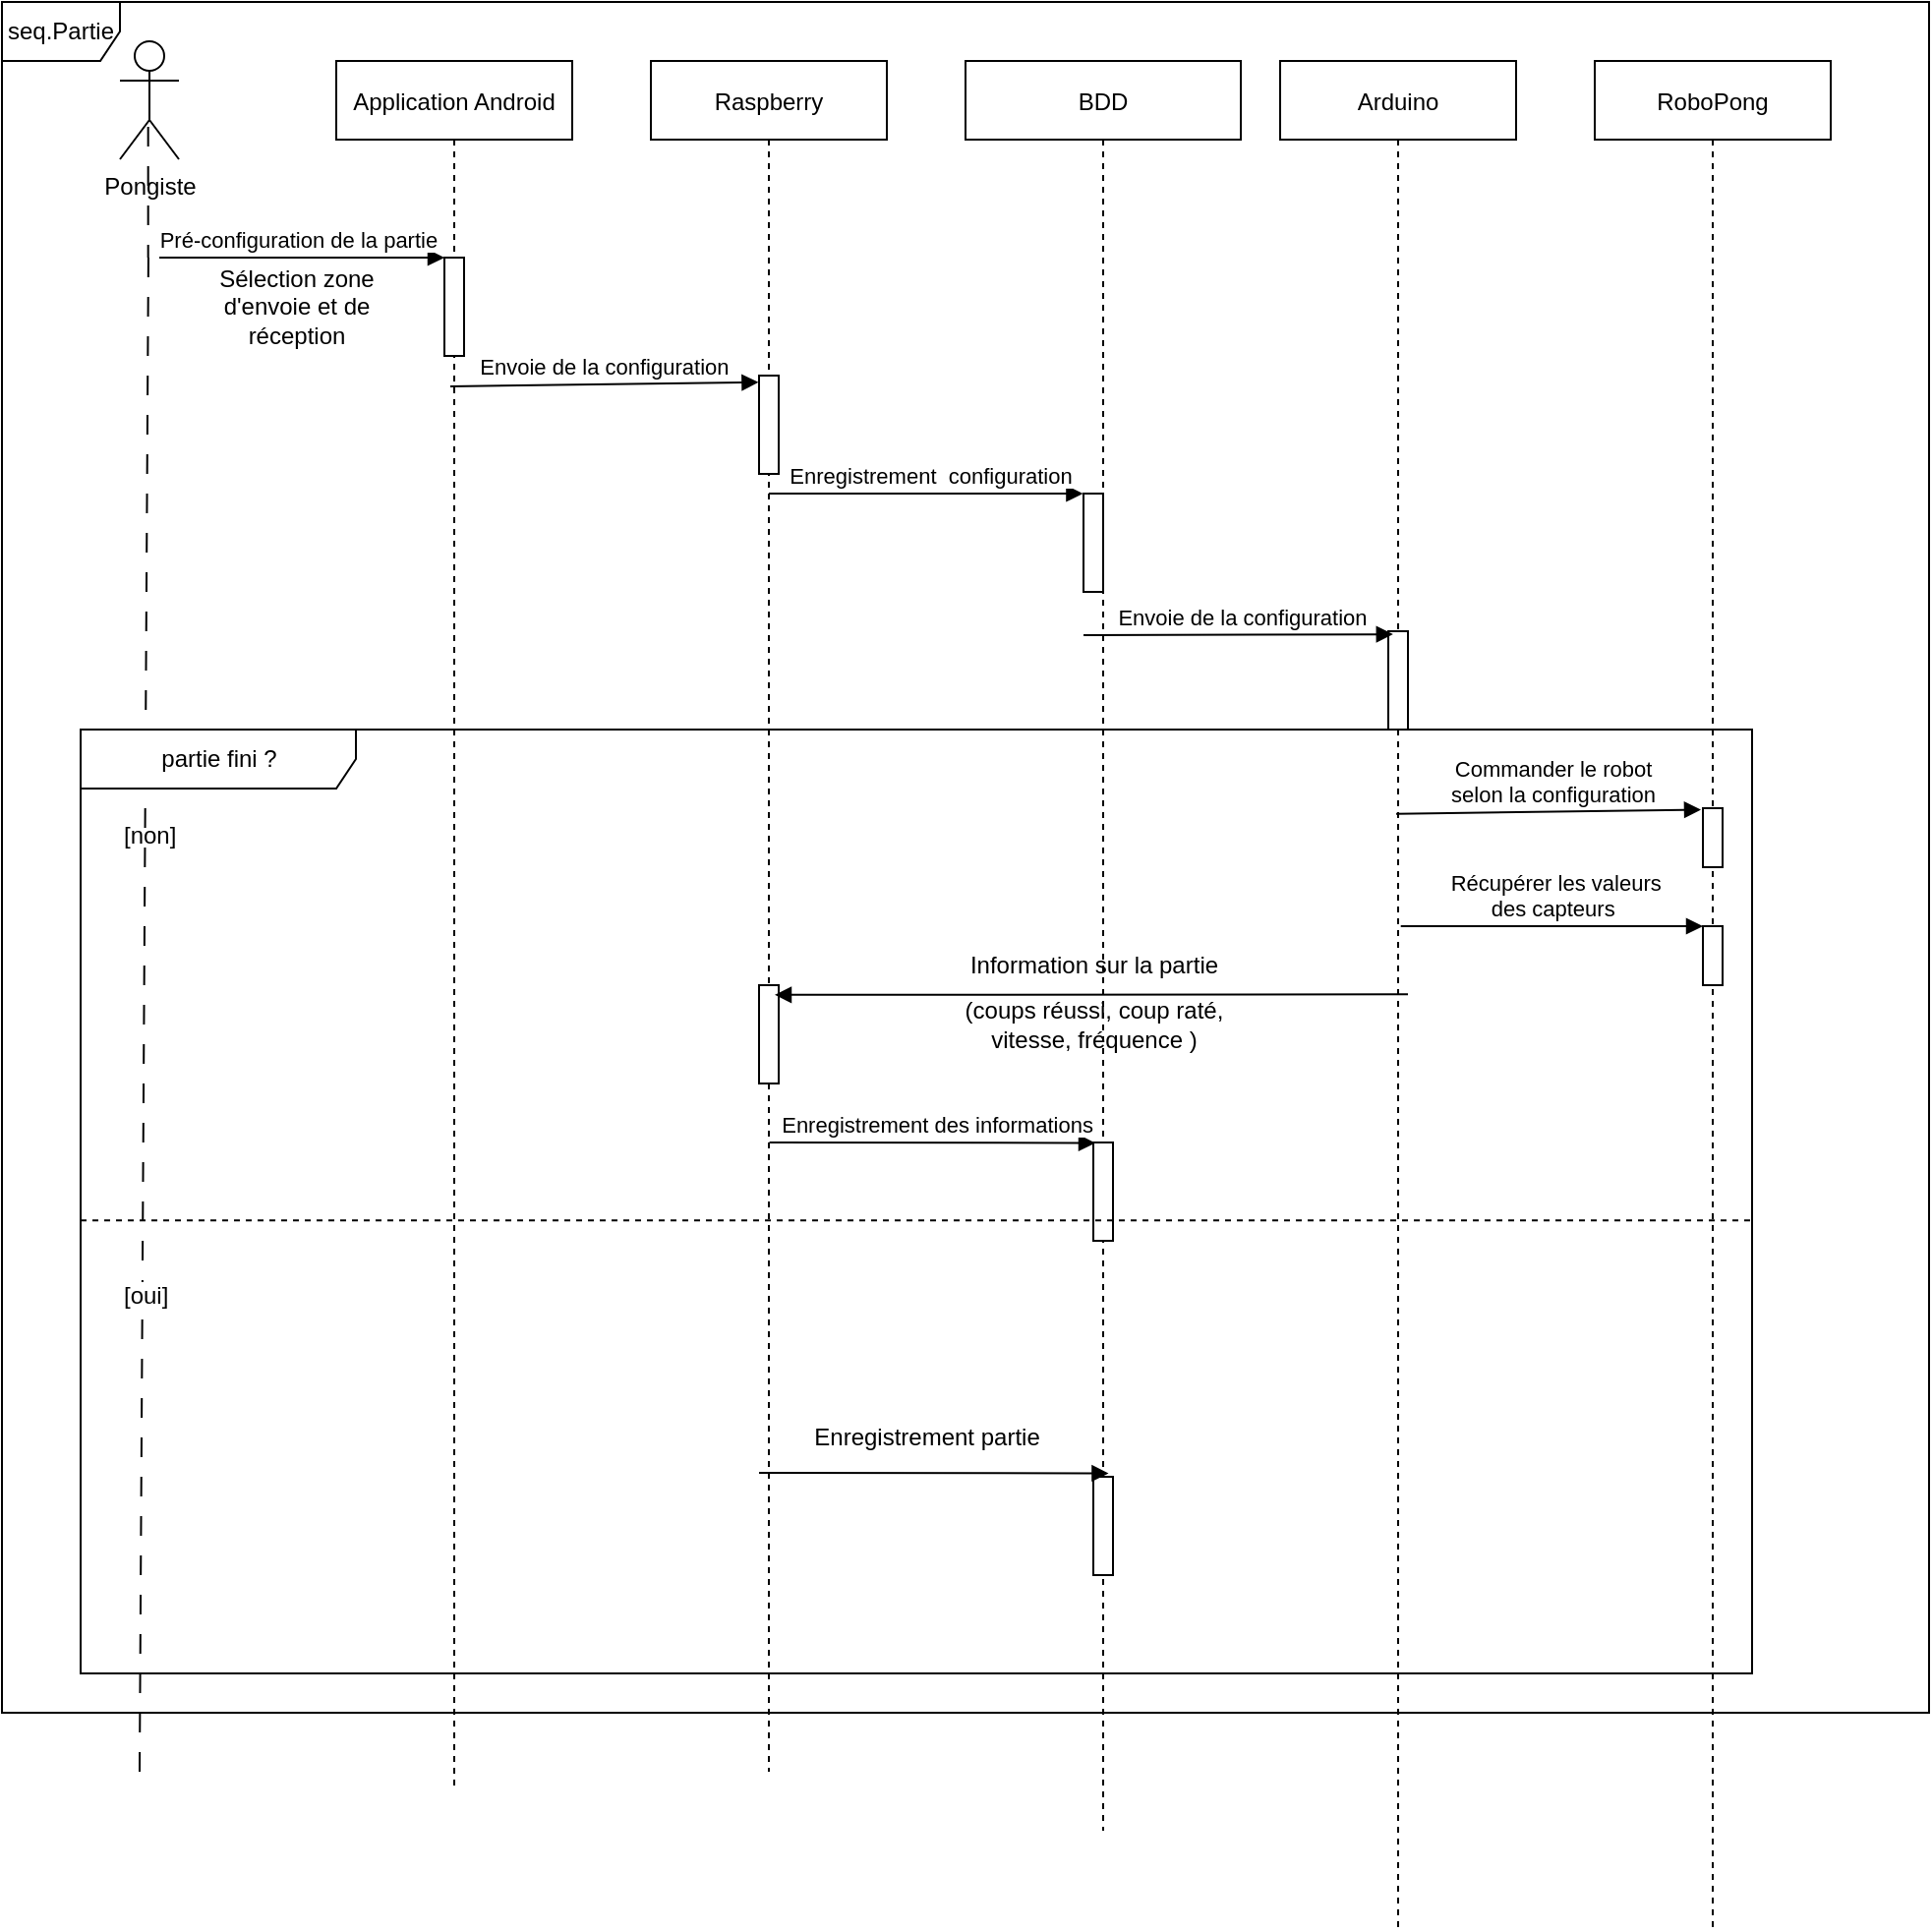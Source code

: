 <mxfile version="16.5.6" type="device"><diagram id="kgpKYQtTHZ0yAKxKKP6v" name="Page-1"><mxGraphModel dx="2676" dy="857" grid="1" gridSize="10" guides="1" tooltips="1" connect="1" arrows="1" fold="1" page="1" pageScale="1" pageWidth="850" pageHeight="1100" math="0" shadow="0"><root><mxCell id="0"/><mxCell id="1" parent="0"/><mxCell id="3nuBFxr9cyL0pnOWT2aG-1" value="Application Android" style="shape=umlLifeline;perimeter=lifelinePerimeter;container=1;collapsible=0;recursiveResize=0;rounded=0;shadow=0;strokeWidth=1;" parent="1" vertex="1"><mxGeometry x="160" y="40" width="120" height="880" as="geometry"/></mxCell><mxCell id="3nuBFxr9cyL0pnOWT2aG-6" value="" style="points=[];perimeter=orthogonalPerimeter;rounded=0;shadow=0;strokeWidth=1;" parent="3nuBFxr9cyL0pnOWT2aG-1" vertex="1"><mxGeometry x="55" y="100" width="10" height="50" as="geometry"/></mxCell><mxCell id="3nuBFxr9cyL0pnOWT2aG-5" value="Raspberry" style="shape=umlLifeline;perimeter=lifelinePerimeter;container=1;collapsible=0;recursiveResize=0;rounded=0;shadow=0;strokeWidth=1;" parent="1" vertex="1"><mxGeometry x="320" y="40" width="120" height="870" as="geometry"/></mxCell><mxCell id="3nuBFxr9cyL0pnOWT2aG-4" value="" style="points=[];perimeter=orthogonalPerimeter;rounded=0;shadow=0;strokeWidth=1;" parent="3nuBFxr9cyL0pnOWT2aG-5" vertex="1"><mxGeometry x="55" y="160" width="10" height="50" as="geometry"/></mxCell><mxCell id="tktHycD1EpjCFMrWEXnB-20" value="" style="points=[];perimeter=orthogonalPerimeter;rounded=0;shadow=0;strokeWidth=1;" vertex="1" parent="3nuBFxr9cyL0pnOWT2aG-5"><mxGeometry x="55" y="470" width="10" height="50" as="geometry"/></mxCell><mxCell id="UlMLXvlEbIN0CuCiislI-18" value="Enregistrement  configuration" style="verticalAlign=bottom;endArrow=block;entryX=-0.028;entryY=0.068;shadow=0;strokeWidth=1;entryDx=0;entryDy=0;entryPerimeter=0;" parent="3nuBFxr9cyL0pnOWT2aG-5" edge="1"><mxGeometry x="0.03" relative="1" as="geometry"><mxPoint x="60" y="220" as="sourcePoint"/><mxPoint x="219.72" y="220" as="targetPoint"/><mxPoint as="offset"/></mxGeometry></mxCell><mxCell id="3nuBFxr9cyL0pnOWT2aG-8" value="Pré-configuration de la partie " style="verticalAlign=bottom;endArrow=block;entryX=0;entryY=0;shadow=0;strokeWidth=1;" parent="1" target="3nuBFxr9cyL0pnOWT2aG-6" edge="1"><mxGeometry relative="1" as="geometry"><mxPoint x="70" y="140" as="sourcePoint"/></mxGeometry></mxCell><mxCell id="UlMLXvlEbIN0CuCiislI-1" value="Pongiste&lt;br&gt;" style="shape=umlActor;verticalLabelPosition=bottom;verticalAlign=top;html=1;" parent="1" vertex="1"><mxGeometry x="50" y="30" width="30" height="60" as="geometry"/></mxCell><mxCell id="UlMLXvlEbIN0CuCiislI-2" value="BDD" style="shape=umlLifeline;perimeter=lifelinePerimeter;container=1;collapsible=0;recursiveResize=0;rounded=0;shadow=0;strokeWidth=1;" parent="1" vertex="1"><mxGeometry x="480" y="40" width="140" height="900" as="geometry"/></mxCell><mxCell id="UlMLXvlEbIN0CuCiislI-3" value="" style="points=[];perimeter=orthogonalPerimeter;rounded=0;shadow=0;strokeWidth=1;" parent="UlMLXvlEbIN0CuCiislI-2" vertex="1"><mxGeometry x="60" y="220" width="10" height="50" as="geometry"/></mxCell><mxCell id="tktHycD1EpjCFMrWEXnB-22" value="Information sur la partie" style="text;html=1;align=center;verticalAlign=middle;resizable=0;points=[];autosize=1;strokeColor=none;fillColor=none;" vertex="1" parent="UlMLXvlEbIN0CuCiislI-2"><mxGeometry x="-5" y="450" width="140" height="20" as="geometry"/></mxCell><mxCell id="tktHycD1EpjCFMrWEXnB-23" value="(coups réussi, coup raté, &lt;br&gt;vitesse, fréquence )" style="text;html=1;align=center;verticalAlign=middle;resizable=0;points=[];autosize=1;strokeColor=none;fillColor=none;" vertex="1" parent="UlMLXvlEbIN0CuCiislI-2"><mxGeometry x="-10" y="475" width="150" height="30" as="geometry"/></mxCell><mxCell id="tktHycD1EpjCFMrWEXnB-37" value="Enregistrement partie" style="text;html=1;align=center;verticalAlign=middle;resizable=0;points=[];autosize=1;strokeColor=none;fillColor=none;" vertex="1" parent="UlMLXvlEbIN0CuCiislI-2"><mxGeometry x="-85" y="690" width="130" height="20" as="geometry"/></mxCell><mxCell id="tktHycD1EpjCFMrWEXnB-30" value="" style="points=[];perimeter=orthogonalPerimeter;rounded=0;shadow=0;strokeWidth=1;" vertex="1" parent="UlMLXvlEbIN0CuCiislI-2"><mxGeometry x="65" y="720" width="10" height="50" as="geometry"/></mxCell><mxCell id="tktHycD1EpjCFMrWEXnB-41" value="" style="points=[];perimeter=orthogonalPerimeter;rounded=0;shadow=0;strokeWidth=1;" vertex="1" parent="UlMLXvlEbIN0CuCiislI-2"><mxGeometry x="65" y="550" width="10" height="50" as="geometry"/></mxCell><mxCell id="tktHycD1EpjCFMrWEXnB-42" value="Enregistrement des informations" style="verticalAlign=bottom;endArrow=block;entryX=0.1;entryY=0.005;shadow=0;strokeWidth=1;entryDx=0;entryDy=0;entryPerimeter=0;" edge="1" parent="UlMLXvlEbIN0CuCiislI-2" target="tktHycD1EpjCFMrWEXnB-41"><mxGeometry x="0.03" relative="1" as="geometry"><mxPoint x="-99.72" y="550" as="sourcePoint"/><mxPoint x="60.0" y="550" as="targetPoint"/><mxPoint as="offset"/></mxGeometry></mxCell><mxCell id="UlMLXvlEbIN0CuCiislI-4" value="" style="endArrow=none;startArrow=none;endFill=0;startFill=0;endSize=8;html=1;verticalAlign=bottom;dashed=1;labelBackgroundColor=none;dashPattern=10 10;rounded=0;" parent="1" edge="1"><mxGeometry width="160" relative="1" as="geometry"><mxPoint x="64.47" y="140" as="sourcePoint"/><mxPoint x="60" y="910" as="targetPoint"/></mxGeometry></mxCell><mxCell id="UlMLXvlEbIN0CuCiislI-5" value="Arduino" style="shape=umlLifeline;perimeter=lifelinePerimeter;container=1;collapsible=0;recursiveResize=0;rounded=0;shadow=0;strokeWidth=1;" parent="1" vertex="1"><mxGeometry x="640" y="40" width="120" height="950" as="geometry"/></mxCell><mxCell id="tktHycD1EpjCFMrWEXnB-9" value="" style="points=[];perimeter=orthogonalPerimeter;rounded=0;shadow=0;strokeWidth=1;" vertex="1" parent="UlMLXvlEbIN0CuCiislI-5"><mxGeometry x="55" y="290" width="10" height="50" as="geometry"/></mxCell><mxCell id="UlMLXvlEbIN0CuCiislI-8" value="RoboPong" style="shape=umlLifeline;perimeter=lifelinePerimeter;container=1;collapsible=0;recursiveResize=0;rounded=0;shadow=0;strokeWidth=1;" parent="1" vertex="1"><mxGeometry x="800" y="40" width="120" height="950" as="geometry"/></mxCell><mxCell id="tktHycD1EpjCFMrWEXnB-10" value="" style="points=[];perimeter=orthogonalPerimeter;rounded=0;shadow=0;strokeWidth=1;" vertex="1" parent="UlMLXvlEbIN0CuCiislI-8"><mxGeometry x="55" y="380" width="10" height="30" as="geometry"/></mxCell><mxCell id="tktHycD1EpjCFMrWEXnB-13" value="" style="points=[];perimeter=orthogonalPerimeter;rounded=0;shadow=0;strokeWidth=1;" vertex="1" parent="UlMLXvlEbIN0CuCiislI-8"><mxGeometry x="55" y="440" width="10" height="30" as="geometry"/></mxCell><mxCell id="tktHycD1EpjCFMrWEXnB-14" value="Récupérer les valeurs &#10;des capteurs " style="verticalAlign=bottom;endArrow=block;shadow=0;strokeWidth=1;exitX=0.503;exitY=0.501;exitDx=0;exitDy=0;exitPerimeter=0;" edge="1" parent="UlMLXvlEbIN0CuCiislI-8"><mxGeometry x="0.03" relative="1" as="geometry"><mxPoint x="-98.64" y="440.0" as="sourcePoint"/><mxPoint x="55" y="440" as="targetPoint"/><mxPoint as="offset"/><Array as="points"/></mxGeometry></mxCell><mxCell id="UlMLXvlEbIN0CuCiislI-10" value="" style="endArrow=none;startArrow=none;endFill=0;startFill=0;endSize=8;html=1;verticalAlign=bottom;dashed=1;labelBackgroundColor=none;dashPattern=10 10;rounded=0;exitX=0.478;exitY=0.725;exitDx=0;exitDy=0;exitPerimeter=0;" parent="1" source="UlMLXvlEbIN0CuCiislI-1" edge="1"><mxGeometry width="160" relative="1" as="geometry"><mxPoint x="64.34" y="83.5" as="sourcePoint"/><mxPoint x="64.34" y="140" as="targetPoint"/></mxGeometry></mxCell><UserObject label="&lt;span style=&quot;text-align: left&quot;&gt;Sélection zone d'envoie et de réception&lt;/span&gt;" placeholders="1" name="Variable" id="UlMLXvlEbIN0CuCiislI-14"><mxCell style="text;html=1;strokeColor=none;fillColor=none;align=center;verticalAlign=middle;whiteSpace=wrap;overflow=hidden;" parent="1" vertex="1"><mxGeometry x="90" y="135" width="100" height="60" as="geometry"/></mxCell></UserObject><mxCell id="UlMLXvlEbIN0CuCiislI-16" value="Envoie de la configuration" style="verticalAlign=bottom;endArrow=block;entryX=-0.028;entryY=0.068;shadow=0;strokeWidth=1;entryDx=0;entryDy=0;entryPerimeter=0;exitX=0.483;exitY=0.188;exitDx=0;exitDy=0;exitPerimeter=0;" parent="1" source="3nuBFxr9cyL0pnOWT2aG-1" target="3nuBFxr9cyL0pnOWT2aG-4" edge="1"><mxGeometry relative="1" as="geometry"><mxPoint x="225.0" y="240" as="sourcePoint"/><mxPoint x="370" y="240" as="targetPoint"/></mxGeometry></mxCell><mxCell id="tktHycD1EpjCFMrWEXnB-3" value="seq.Partie" style="shape=umlFrame;whiteSpace=wrap;html=1;" vertex="1" parent="1"><mxGeometry x="-10" y="10" width="980" height="870" as="geometry"/></mxCell><mxCell id="tktHycD1EpjCFMrWEXnB-6" value="Envoie de la configuration" style="verticalAlign=bottom;endArrow=block;shadow=0;strokeWidth=1;entryX=0.241;entryY=0.031;entryDx=0;entryDy=0;entryPerimeter=0;" edge="1" parent="1" target="tktHycD1EpjCFMrWEXnB-9"><mxGeometry x="0.03" relative="1" as="geometry"><mxPoint x="540" y="332" as="sourcePoint"/><mxPoint x="540" y="369" as="targetPoint"/><mxPoint as="offset"/><Array as="points"/></mxGeometry></mxCell><mxCell id="tktHycD1EpjCFMrWEXnB-11" value="Commander le robot &#10;selon la configuration" style="verticalAlign=bottom;endArrow=block;shadow=0;strokeWidth=1;entryX=-0.1;entryY=0.025;entryDx=0;entryDy=0;entryPerimeter=0;exitX=0.492;exitY=0.403;exitDx=0;exitDy=0;exitPerimeter=0;" edge="1" parent="1" source="UlMLXvlEbIN0CuCiislI-5" target="tktHycD1EpjCFMrWEXnB-10"><mxGeometry x="0.03" relative="1" as="geometry"><mxPoint x="690" y="420.0" as="sourcePoint"/><mxPoint x="1007.91" y="420.0" as="targetPoint"/><mxPoint as="offset"/><Array as="points"/></mxGeometry></mxCell><mxCell id="tktHycD1EpjCFMrWEXnB-33" value="partie fini ?" style="shape=umlFrame;tabWidth=110;tabHeight=30;tabPosition=left;html=1;boundedLbl=1;labelInHeader=1;width=140;height=30;" vertex="1" parent="1"><mxGeometry x="30" y="380" width="850" height="480" as="geometry"/></mxCell><mxCell id="tktHycD1EpjCFMrWEXnB-34" value="[non]" style="text" vertex="1" parent="tktHycD1EpjCFMrWEXnB-33"><mxGeometry width="100" height="20" relative="1" as="geometry"><mxPoint x="20" y="40" as="offset"/></mxGeometry></mxCell><mxCell id="tktHycD1EpjCFMrWEXnB-35" value="[oui]" style="line;strokeWidth=1;dashed=1;labelPosition=center;verticalLabelPosition=bottom;align=left;verticalAlign=top;spacingLeft=20;spacingTop=15;" vertex="1" parent="tktHycD1EpjCFMrWEXnB-33"><mxGeometry y="240.0" width="850.0" height="19.2" as="geometry"/></mxCell><mxCell id="tktHycD1EpjCFMrWEXnB-21" value="" style="verticalAlign=bottom;endArrow=block;shadow=0;strokeWidth=1;entryX=0.3;entryY=-0.015;entryDx=0;entryDy=0;entryPerimeter=0;" edge="1" parent="1"><mxGeometry x="0.03" relative="1" as="geometry"><mxPoint x="705" y="514.68" as="sourcePoint"/><mxPoint x="383.0" y="514.93" as="targetPoint"/><mxPoint as="offset"/><Array as="points"/></mxGeometry></mxCell><mxCell id="tktHycD1EpjCFMrWEXnB-31" value="" style="verticalAlign=bottom;endArrow=block;shadow=0;strokeWidth=1;entryX=0.773;entryY=-0.035;entryDx=0;entryDy=0;entryPerimeter=0;" edge="1" parent="1" target="tktHycD1EpjCFMrWEXnB-30"><mxGeometry x="0.03" relative="1" as="geometry"><mxPoint x="375" y="758" as="sourcePoint"/><mxPoint x="378" y="710.25" as="targetPoint"/><mxPoint as="offset"/><Array as="points"/></mxGeometry></mxCell></root></mxGraphModel></diagram></mxfile>